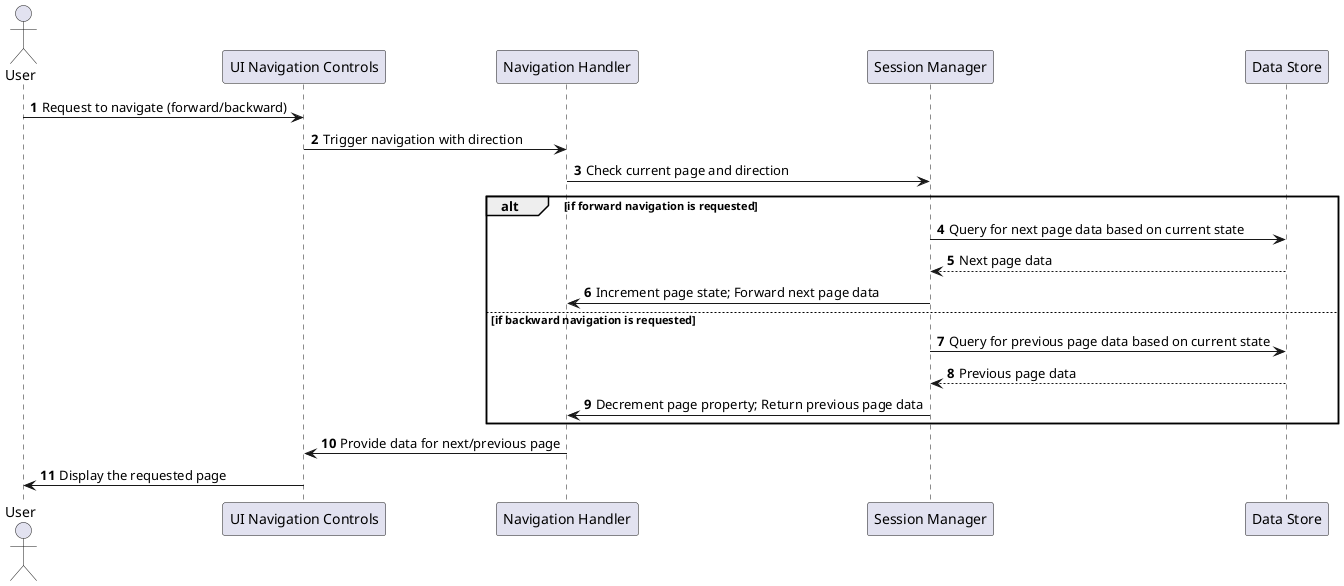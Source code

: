 @startuml
autonumber
actor User as user
participant "UI Navigation Controls" as controls
participant "Navigation Handler" as handler
participant "Session Manager" as session
participant "Data Store" as datastore

user -> controls: Request to navigate (forward/backward)
controls -> handler: Trigger navigation with direction
handler -> session: Check current page and direction
alt if forward navigation is requested
  session -> datastore: Query for next page data based on current state
  datastore --> session: Next page data
  session -> handler: Increment page state; Forward next page data
else if backward navigation is requested
  session -> datastore: Query for previous page data based on current state
  datastore --> session: Previous page data
  session -> handler: Decrement page property; Return previous page data
end
handler -> controls: Provide data for next/previous page
controls -> user: Display the requested page
@enduml
